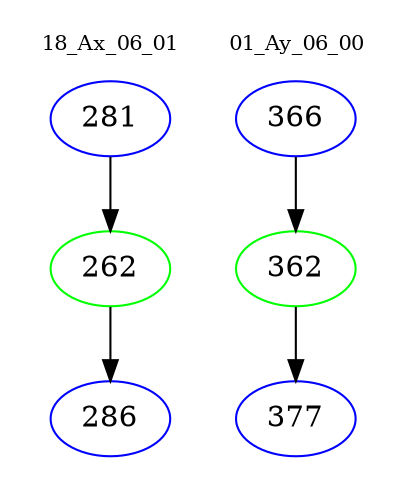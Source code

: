 digraph{
subgraph cluster_0 {
color = white
label = "18_Ax_06_01";
fontsize=10;
T0_281 [label="281", color="blue"]
T0_281 -> T0_262 [color="black"]
T0_262 [label="262", color="green"]
T0_262 -> T0_286 [color="black"]
T0_286 [label="286", color="blue"]
}
subgraph cluster_1 {
color = white
label = "01_Ay_06_00";
fontsize=10;
T1_366 [label="366", color="blue"]
T1_366 -> T1_362 [color="black"]
T1_362 [label="362", color="green"]
T1_362 -> T1_377 [color="black"]
T1_377 [label="377", color="blue"]
}
}
